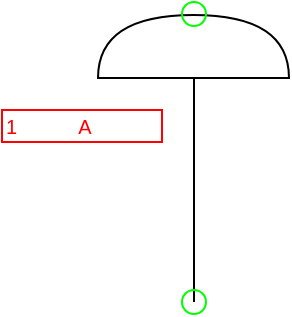 <mxfile compressed="false" version="20.3.0" type="device">
  <diagram name="PA008A" id="ir_UwXEa_cwXEH2wF1wZ">
    <mxGraphModel dx="782" dy="531" grid="1" gridSize="2" guides="1" tooltips="1" connect="1" arrows="1" fold="1" page="1" pageScale="1" pageWidth="1169" pageHeight="827" math="0" shadow="0">
      <root>
        <mxCell id="BEWwOQczyJ-714RrXKeb-0" />
        <mxCell id="BEWwOQczyJ-714RrXKeb-131" value="Label" style="" parent="BEWwOQczyJ-714RrXKeb-0" />
        <object label="%LabelLines%&amp;nbsp; &amp;nbsp; &amp;nbsp; &amp;nbsp; &amp;nbsp; &amp;nbsp;%LabelIndex%" placeholders="1" LabelLines="1" LabelIndex="A" id="dnt_Vx81_Dw-NQG4vz2W-0">
          <mxCell style="rounded=0;whiteSpace=wrap;html=1;fillColor=none;strokeColor=#FF0000;fontColor=#FF0000;fontSize=10;align=left;" parent="BEWwOQczyJ-714RrXKeb-131" vertex="1">
            <mxGeometry x="288" y="288" width="80" height="16" as="geometry" />
          </mxCell>
        </object>
        <object label="Symbol" Width="6" Height="9" UoM="mm" id="BEWwOQczyJ-714RrXKeb-136">
          <mxCell style="" parent="BEWwOQczyJ-714RrXKeb-0" />
        </object>
        <mxCell id="BEWwOQczyJ-714RrXKeb-138" value="" style="endArrow=none;html=1;rounded=0;" parent="BEWwOQczyJ-714RrXKeb-136" edge="1">
          <mxGeometry width="50" height="50" relative="1" as="geometry">
            <mxPoint x="384" y="384" as="sourcePoint" />
            <mxPoint x="384" y="272" as="targetPoint" />
          </mxGeometry>
        </mxCell>
        <mxCell id="usJmNED7wF7PS3l4gfnT-8" value="" style="shape=or;whiteSpace=wrap;html=1;fillColor=none;rotation=-90;" parent="BEWwOQczyJ-714RrXKeb-136" vertex="1">
          <mxGeometry x="368" y="208.5" width="31.5" height="95.5" as="geometry" />
        </mxCell>
        <mxCell id="BEWwOQczyJ-714RrXKeb-124" value="Connection" style="" parent="BEWwOQczyJ-714RrXKeb-0" />
        <object label="Connection" PipingConnector="N" LabelConnector="N" SignalConnector="N" Direction="90" AuxiliaryConnector="Y" id="BEWwOQczyJ-714RrXKeb-125">
          <mxCell style="vsdxID=1407;fillColor=none;gradientColor=none;shape=stencil(rVFbDsIgEDwNnyQU4glqvcfGblsilmZBS28vZGMsxg9j/JvZmX1kR5g2TLCg0CpE8hdcbR8nYY5CaztPSDZmJEwnTDt4wpH8be6ZL1CcBV39vUxI3KdKh1YbswPTEzuBzlmiVGmKau9zUKM+jlJJQrJBko8QrZ+rrQ5oRJnXyMHBWElhRVx25ebnw/5zVvPFWRm83jxY5zilvf4eSy5xpKZ7AA==);strokeColor=#00FF00;strokeWidth=1;points=[[0.5,0.5,0,0,0]];labelBackgroundColor=none;rounded=0;html=1;whiteSpace=wrap;aspect=fixed;noLabel=1;snapToPoint=1;container=0;fontSize=16;" parent="BEWwOQczyJ-714RrXKeb-124" vertex="1">
            <mxGeometry x="378" y="378" width="12" height="12" as="geometry" />
          </mxCell>
        </object>
        <object label="Connection" PipingConnector="N" LabelConnector="N" SignalConnector="Y" Direction="270" id="BEWwOQczyJ-714RrXKeb-126">
          <mxCell style="vsdxID=1407;fillColor=none;gradientColor=none;shape=stencil(rVFbDsIgEDwNnyQU4glqvcfGblsilmZBS28vZGMsxg9j/JvZmX1kR5g2TLCg0CpE8hdcbR8nYY5CaztPSDZmJEwnTDt4wpH8be6ZL1CcBV39vUxI3KdKh1YbswPTEzuBzlmiVGmKau9zUKM+jlJJQrJBko8QrZ+rrQ5oRJnXyMHBWElhRVx25ebnw/5zVvPFWRm83jxY5zilvf4eSy5xpKZ7AA==);strokeColor=#00FF00;strokeWidth=1;points=[[0.5,0.5,0,0,0]];labelBackgroundColor=none;rounded=0;html=1;whiteSpace=wrap;aspect=fixed;noLabel=1;snapToPoint=1;container=0;fontSize=16;" parent="BEWwOQczyJ-714RrXKeb-124" vertex="1">
            <mxGeometry x="378" y="234" width="12" height="12" as="geometry" />
          </mxCell>
        </object>
        <mxCell id="BEWwOQczyJ-714RrXKeb-134" value="Origo" style="locked=1;" parent="BEWwOQczyJ-714RrXKeb-0" visible="0" />
        <object label="origo" id="BEWwOQczyJ-714RrXKeb-135">
          <mxCell style="vsdxID=1407;fillColor=none;gradientColor=none;shape=stencil(rVFbDsIgEDwNnyQU4glqvcfGblsilmZBS28vZGMsxg9j/JvZmX1kR5g2TLCg0CpE8hdcbR8nYY5CaztPSDZmJEwnTDt4wpH8be6ZL1CcBV39vUxI3KdKh1YbswPTEzuBzlmiVGmKau9zUKM+jlJJQrJBko8QrZ+rrQ5oRJnXyMHBWElhRVx25ebnw/5zVvPFWRm83jxY5zilvf4eSy5xpKZ7AA==);strokeColor=#ff0000;strokeWidth=1;points=[[0.5,0.5,0,0,0]];labelBackgroundColor=none;rounded=0;html=1;whiteSpace=wrap;aspect=fixed;noLabel=1;snapToPoint=1;" parent="BEWwOQczyJ-714RrXKeb-134" vertex="1">
            <mxGeometry x="380.06" y="380.06" width="7.874" height="7.87" as="geometry" />
          </mxCell>
        </object>
      </root>
    </mxGraphModel>
  </diagram>
</mxfile>
